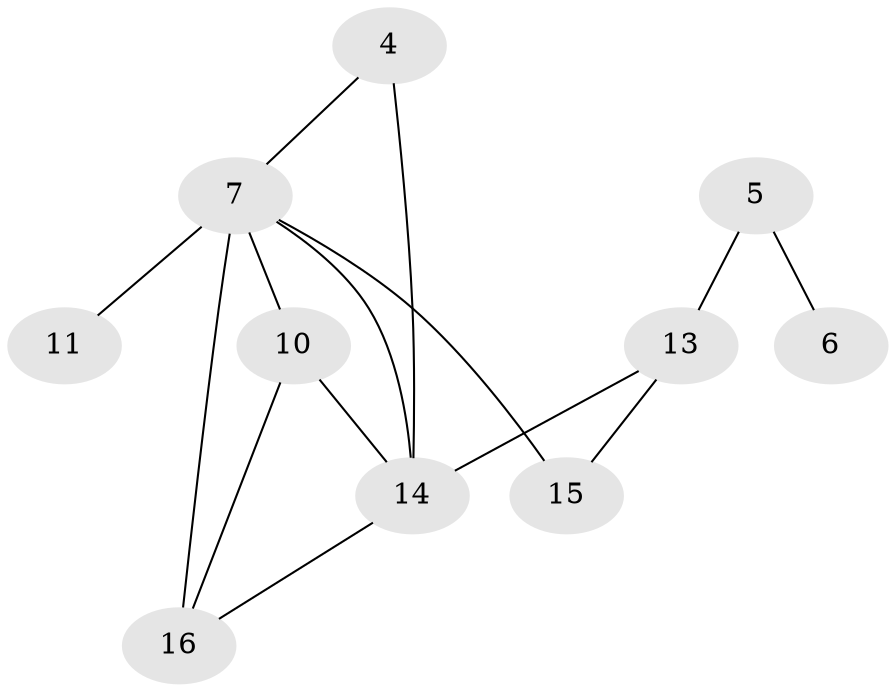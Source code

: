 // original degree distribution, {0: 0.09615384615384616, 5: 0.09615384615384616, 1: 0.25, 2: 0.25, 4: 0.15384615384615385, 3: 0.15384615384615385}
// Generated by graph-tools (version 1.1) at 2025/35/03/04/25 23:35:43]
// undirected, 10 vertices, 14 edges
graph export_dot {
  node [color=gray90,style=filled];
  4;
  5;
  6;
  7;
  10;
  11;
  13;
  14;
  15;
  16;
  4 -- 7 [weight=1.0];
  4 -- 14 [weight=1.0];
  5 -- 6 [weight=1.0];
  5 -- 13 [weight=1.0];
  7 -- 10 [weight=1.0];
  7 -- 11 [weight=3.0];
  7 -- 14 [weight=2.0];
  7 -- 15 [weight=2.0];
  7 -- 16 [weight=3.0];
  10 -- 14 [weight=1.0];
  10 -- 16 [weight=1.0];
  13 -- 14 [weight=3.0];
  13 -- 15 [weight=1.0];
  14 -- 16 [weight=1.0];
}
